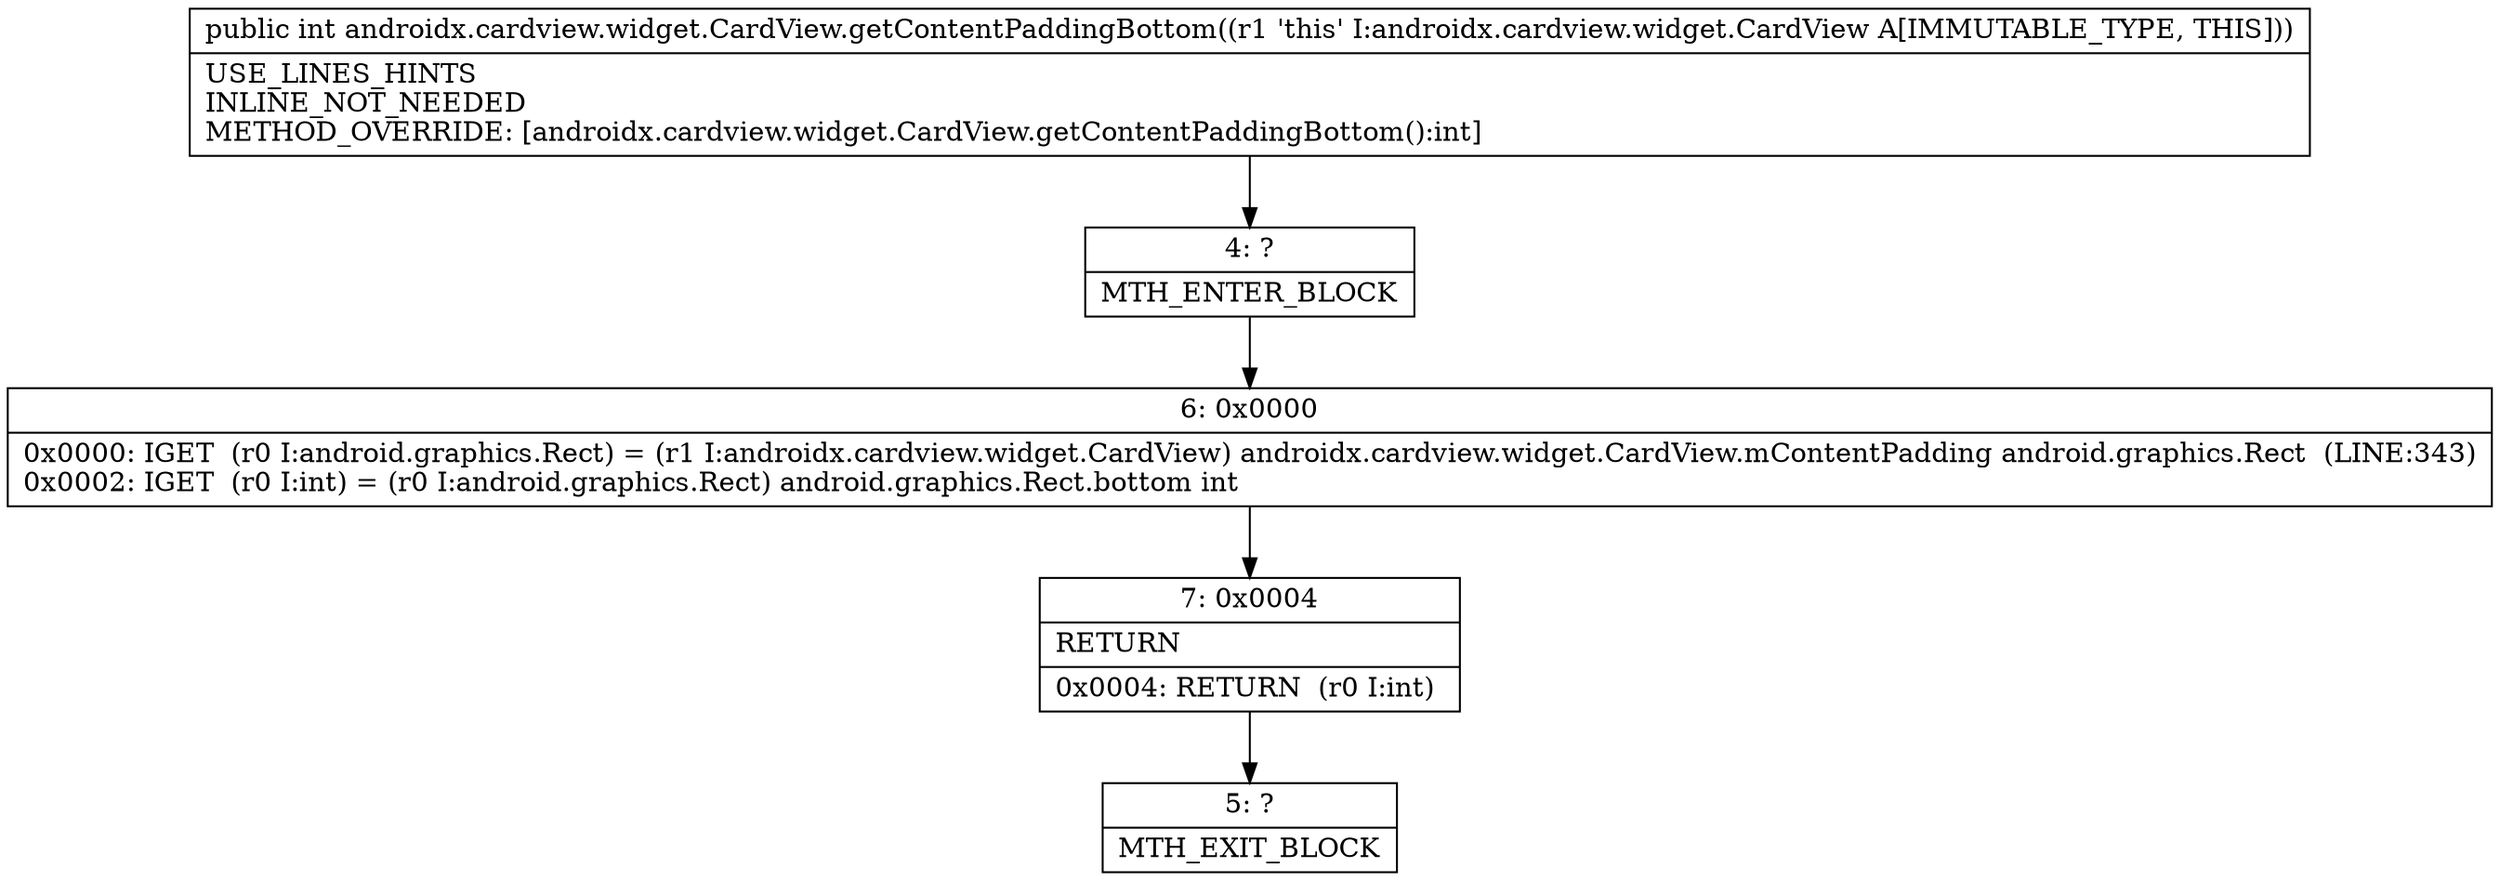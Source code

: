 digraph "CFG forandroidx.cardview.widget.CardView.getContentPaddingBottom()I" {
Node_4 [shape=record,label="{4\:\ ?|MTH_ENTER_BLOCK\l}"];
Node_6 [shape=record,label="{6\:\ 0x0000|0x0000: IGET  (r0 I:android.graphics.Rect) = (r1 I:androidx.cardview.widget.CardView) androidx.cardview.widget.CardView.mContentPadding android.graphics.Rect  (LINE:343)\l0x0002: IGET  (r0 I:int) = (r0 I:android.graphics.Rect) android.graphics.Rect.bottom int \l}"];
Node_7 [shape=record,label="{7\:\ 0x0004|RETURN\l|0x0004: RETURN  (r0 I:int) \l}"];
Node_5 [shape=record,label="{5\:\ ?|MTH_EXIT_BLOCK\l}"];
MethodNode[shape=record,label="{public int androidx.cardview.widget.CardView.getContentPaddingBottom((r1 'this' I:androidx.cardview.widget.CardView A[IMMUTABLE_TYPE, THIS]))  | USE_LINES_HINTS\lINLINE_NOT_NEEDED\lMETHOD_OVERRIDE: [androidx.cardview.widget.CardView.getContentPaddingBottom():int]\l}"];
MethodNode -> Node_4;Node_4 -> Node_6;
Node_6 -> Node_7;
Node_7 -> Node_5;
}

